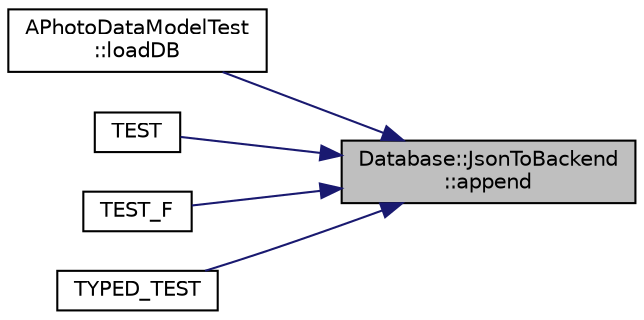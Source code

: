digraph "Database::JsonToBackend::append"
{
 // LATEX_PDF_SIZE
  edge [fontname="Helvetica",fontsize="10",labelfontname="Helvetica",labelfontsize="10"];
  node [fontname="Helvetica",fontsize="10",shape=record];
  rankdir="RL";
  Node1 [label="Database::JsonToBackend\l::append",height=0.2,width=0.4,color="black", fillcolor="grey75", style="filled", fontcolor="black",tooltip=" "];
  Node1 -> Node2 [dir="back",color="midnightblue",fontsize="10",style="solid",fontname="Helvetica"];
  Node2 [label="APhotoDataModelTest\l::loadDB",height=0.2,width=0.4,color="black", fillcolor="white", style="filled",URL="$class_a_photo_data_model_test.html#a14736b761b2c8d42faddfe02188eb613",tooltip=" "];
  Node1 -> Node3 [dir="back",color="midnightblue",fontsize="10",style="solid",fontname="Helvetica"];
  Node3 [label="TEST",height=0.2,width=0.4,color="black", fillcolor="white", style="filled",URL="$json__to__backend__tests_8cpp.html#a3ed39c0c319e1839b562e2b9b6f0e659",tooltip=" "];
  Node1 -> Node4 [dir="back",color="midnightblue",fontsize="10",style="solid",fontname="Helvetica"];
  Node4 [label="TEST_F",height=0.2,width=0.4,color="black", fillcolor="white", style="filled",URL="$series__detector__tests_8cpp.html#a966c8d0d30c3f8edf5bf1ee57a02d4dc",tooltip=" "];
  Node1 -> Node5 [dir="back",color="midnightblue",fontsize="10",style="solid",fontname="Helvetica"];
  Node5 [label="TYPED_TEST",height=0.2,width=0.4,color="black", fillcolor="white", style="filled",URL="$unit__tests__for__backends_2phash__tests_8cpp.html#abe19017942e4a5b4e3018a35226e27f9",tooltip=" "];
}
